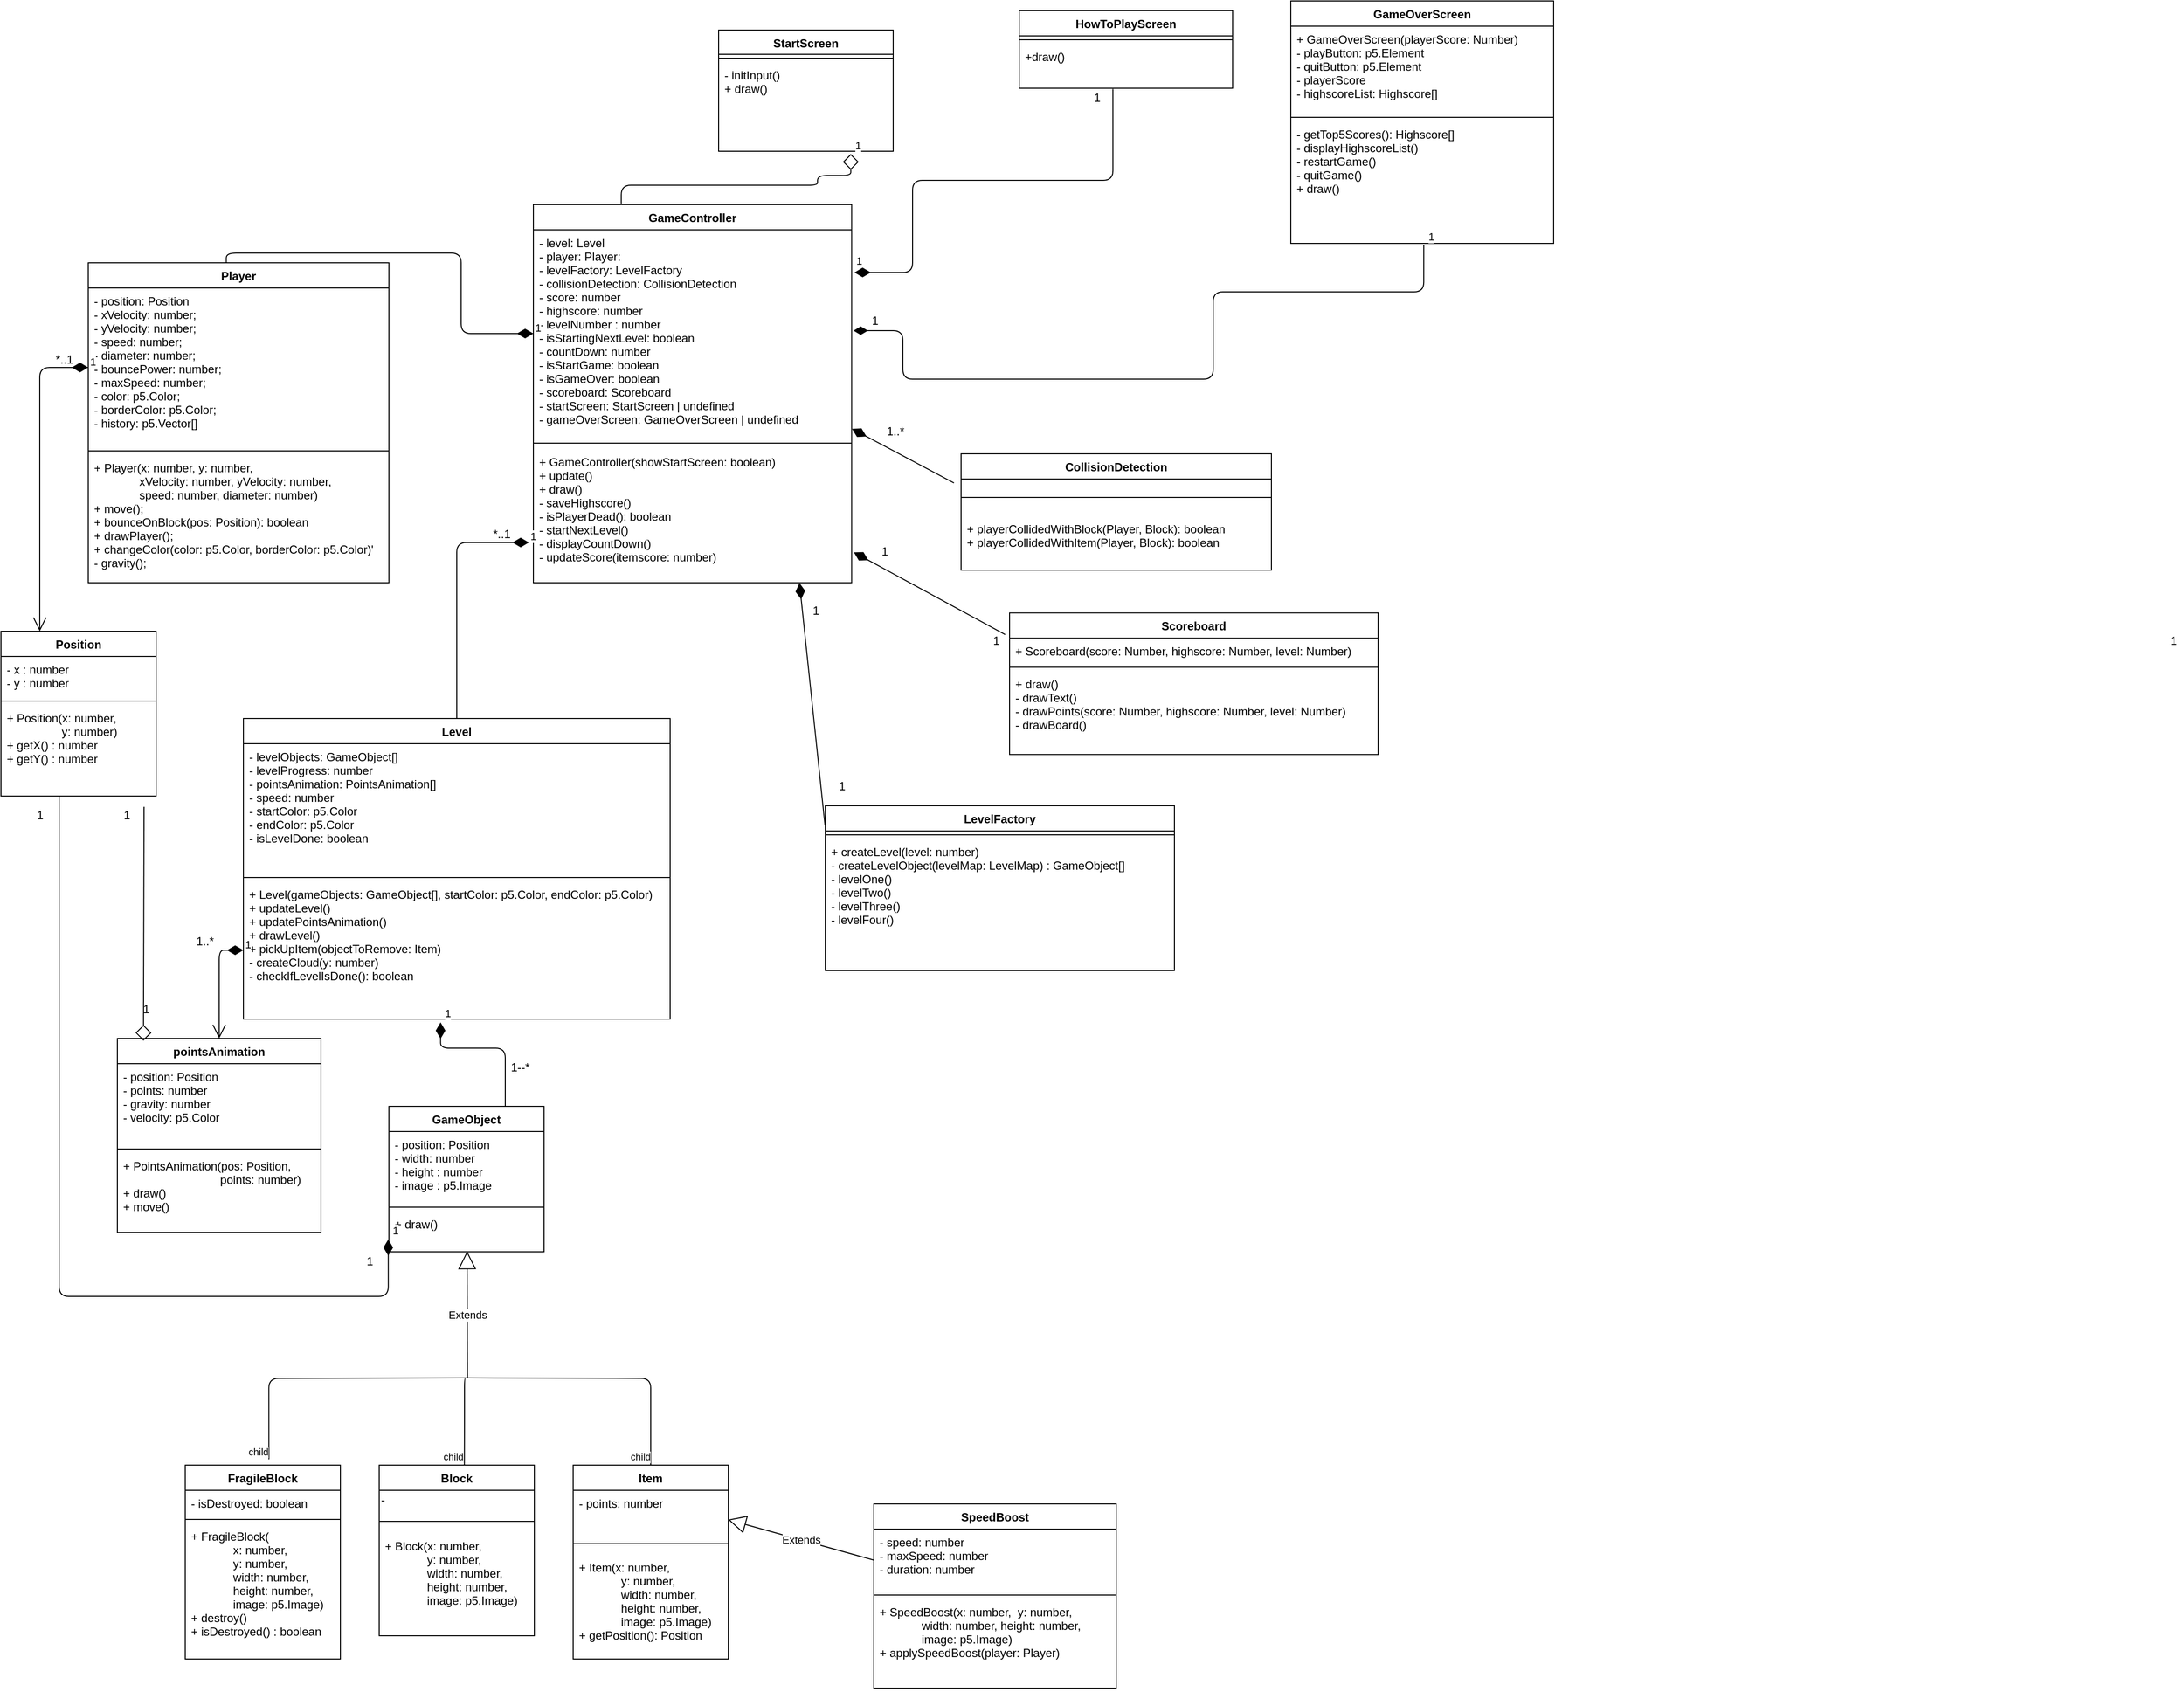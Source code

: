<mxfile version="12.4.9" type="device"><diagram name="Page-1" id="929967ad-93f9-6ef4-fab6-5d389245f69c"><mxGraphModel dx="5828.5" dy="2275" grid="1" gridSize="10" guides="1" tooltips="1" connect="1" arrows="1" fold="1" page="1" pageScale="1.5" pageWidth="1169" pageHeight="826" background="none" math="0" shadow="0"><root><mxCell id="0" style=";html=1;"/><mxCell id="1" style=";html=1;" parent="0"/><mxCell id="pmQ6bmZYW0ro_CiNzXsb-2" value="Player" style="swimlane;fontStyle=1;align=center;verticalAlign=top;childLayout=stackLayout;horizontal=1;startSize=26;horizontalStack=0;resizeParent=1;resizeParentMax=0;resizeLast=0;collapsible=1;marginBottom=0;fillColor=#FFFFFF;" parent="1" vertex="1"><mxGeometry x="-1240" y="310" width="310" height="330" as="geometry"/></mxCell><mxCell id="pmQ6bmZYW0ro_CiNzXsb-3" value="- position: Position&#10;- xVelocity: number;&#10;- yVelocity: number;&#10;- speed: number;&#10;- diameter: number;&#10;- bouncePower: number;&#10;- maxSpeed: number;&#10;- color: p5.Color;&#10;- borderColor: p5.Color;&#10;- history: p5.Vector[]" style="text;strokeColor=none;fillColor=none;align=left;verticalAlign=top;spacingLeft=4;spacingRight=4;overflow=hidden;rotatable=0;points=[[0,0.5],[1,0.5]];portConstraint=eastwest;" parent="pmQ6bmZYW0ro_CiNzXsb-2" vertex="1"><mxGeometry y="26" width="310" height="164" as="geometry"/></mxCell><mxCell id="pmQ6bmZYW0ro_CiNzXsb-4" value="" style="line;strokeWidth=1;fillColor=none;align=left;verticalAlign=middle;spacingTop=-1;spacingLeft=3;spacingRight=3;rotatable=0;labelPosition=right;points=[];portConstraint=eastwest;" parent="pmQ6bmZYW0ro_CiNzXsb-2" vertex="1"><mxGeometry y="190" width="310" height="8" as="geometry"/></mxCell><mxCell id="pmQ6bmZYW0ro_CiNzXsb-5" value="+ Player(x: number, y: number,&#10;              xVelocity: number, yVelocity: number,&#10;              speed: number, diameter: number)&#10;+ move();&#10;+ bounceOnBlock(pos: Position): boolean&#10;+ drawPlayer();&#10;+ changeColor(color: p5.Color, borderColor: p5.Color)'&#10;- gravity();" style="text;strokeColor=none;fillColor=none;align=left;verticalAlign=top;spacingLeft=4;spacingRight=4;overflow=hidden;rotatable=0;points=[[0,0.5],[1,0.5]];portConstraint=eastwest;" parent="pmQ6bmZYW0ro_CiNzXsb-2" vertex="1"><mxGeometry y="198" width="310" height="132" as="geometry"/></mxCell><mxCell id="pmQ6bmZYW0ro_CiNzXsb-6" value="Level&#10;" style="swimlane;fontStyle=1;align=center;verticalAlign=top;childLayout=stackLayout;horizontal=1;startSize=26;horizontalStack=0;resizeParent=1;resizeParentMax=0;resizeLast=0;collapsible=1;marginBottom=0;fillColor=#FFFFFF;" parent="1" vertex="1"><mxGeometry x="-1080" y="780" width="440" height="310" as="geometry"/></mxCell><mxCell id="pmQ6bmZYW0ro_CiNzXsb-7" value="- levelObjects: GameObject[]&#10;- levelProgress: number&#10;- pointsAnimation: PointsAnimation[]&#10;- speed: number&#10;- startColor: p5.Color&#10;- endColor: p5.Color&#10;- isLevelDone: boolean" style="text;strokeColor=none;fillColor=none;align=left;verticalAlign=top;spacingLeft=4;spacingRight=4;overflow=hidden;rotatable=0;points=[[0,0.5],[1,0.5]];portConstraint=eastwest;" parent="pmQ6bmZYW0ro_CiNzXsb-6" vertex="1"><mxGeometry y="26" width="440" height="134" as="geometry"/></mxCell><mxCell id="pmQ6bmZYW0ro_CiNzXsb-8" value="" style="line;strokeWidth=1;fillColor=none;align=left;verticalAlign=middle;spacingTop=-1;spacingLeft=3;spacingRight=3;rotatable=0;labelPosition=right;points=[];portConstraint=eastwest;" parent="pmQ6bmZYW0ro_CiNzXsb-6" vertex="1"><mxGeometry y="160" width="440" height="8" as="geometry"/></mxCell><mxCell id="pmQ6bmZYW0ro_CiNzXsb-9" value="+ Level(gameObjects: GameObject[], startColor: p5.Color, endColor: p5.Color)&#10;+ updateLevel()&#10;+ updatePointsAnimation()&#10;+ drawLevel()&#10;+ pickUpItem(objectToRemove: Item)&#10;- createCloud(y: number)&#10;- checkIfLevelIsDone(): boolean" style="text;strokeColor=none;fillColor=none;align=left;verticalAlign=top;spacingLeft=4;spacingRight=4;overflow=hidden;rotatable=0;points=[[0,0.5],[1,0.5]];portConstraint=eastwest;" parent="pmQ6bmZYW0ro_CiNzXsb-6" vertex="1"><mxGeometry y="168" width="440" height="142" as="geometry"/></mxCell><mxCell id="pmQ6bmZYW0ro_CiNzXsb-14" value="GameController&#10;" style="swimlane;fontStyle=1;align=center;verticalAlign=top;childLayout=stackLayout;horizontal=1;startSize=26;horizontalStack=0;resizeParent=1;resizeParentMax=0;resizeLast=0;collapsible=1;marginBottom=0;fillColor=#FFFFFF;" parent="1" vertex="1"><mxGeometry x="-781" y="250" width="328.2" height="390" as="geometry"/></mxCell><mxCell id="pmQ6bmZYW0ro_CiNzXsb-15" value="- level: Level&#10;- player: Player:&#10;- levelFactory: LevelFactory&#10;- collisionDetection: CollisionDetection&#10;- score: number&#10;- highscore: number&#10;- levelNumber : number&#10;- isStartingNextLevel: boolean&#10;- countDown: number&#10;- isStartGame: boolean&#10;- isGameOver: boolean&#10;- scoreboard: Scoreboard&#10;- startScreen: StartScreen | undefined&#10;- gameOverScreen: GameOverScreen | undefined" style="text;strokeColor=none;fillColor=none;align=left;verticalAlign=top;spacingLeft=4;spacingRight=4;overflow=hidden;rotatable=0;points=[[0,0.5],[1,0.5]];portConstraint=eastwest;" parent="pmQ6bmZYW0ro_CiNzXsb-14" vertex="1"><mxGeometry y="26" width="328.2" height="214" as="geometry"/></mxCell><mxCell id="pmQ6bmZYW0ro_CiNzXsb-16" value="" style="line;strokeWidth=1;fillColor=none;align=left;verticalAlign=middle;spacingTop=-1;spacingLeft=3;spacingRight=3;rotatable=0;labelPosition=right;points=[];portConstraint=eastwest;" parent="pmQ6bmZYW0ro_CiNzXsb-14" vertex="1"><mxGeometry y="240" width="328.2" height="12" as="geometry"/></mxCell><mxCell id="pmQ6bmZYW0ro_CiNzXsb-17" value="+ GameController(showStartScreen: boolean)&#10;+ update()&#10;+ draw()&#10;- saveHighscore()&#10;- isPlayerDead(): boolean&#10;- startNextLevel()&#10;- displayCountDown()&#10;- updateScore(itemscore: number)" style="text;strokeColor=none;fillColor=none;align=left;verticalAlign=top;spacingLeft=4;spacingRight=4;overflow=hidden;rotatable=0;points=[[0,0.5],[1,0.5]];portConstraint=eastwest;" parent="pmQ6bmZYW0ro_CiNzXsb-14" vertex="1"><mxGeometry y="252" width="328.2" height="138" as="geometry"/></mxCell><mxCell id="pmQ6bmZYW0ro_CiNzXsb-18" value="Block&#10;" style="swimlane;fontStyle=1;align=center;verticalAlign=top;childLayout=stackLayout;horizontal=1;startSize=26;horizontalStack=0;resizeParent=1;resizeParentMax=0;resizeLast=0;collapsible=1;marginBottom=0;" parent="1" vertex="1"><mxGeometry x="-940" y="1550" width="160" height="176" as="geometry"/></mxCell><mxCell id="nMfLQ5qxxoablhkd6bca-14" value="-&amp;nbsp;" style="text;html=1;align=left;verticalAlign=middle;resizable=0;points=[];;autosize=1;" parent="pmQ6bmZYW0ro_CiNzXsb-18" vertex="1"><mxGeometry y="26" width="160" height="20" as="geometry"/></mxCell><mxCell id="pmQ6bmZYW0ro_CiNzXsb-20" value="" style="line;strokeWidth=1;fillColor=none;align=left;verticalAlign=middle;spacingTop=-1;spacingLeft=3;spacingRight=3;rotatable=0;labelPosition=right;points=[];portConstraint=eastwest;" parent="pmQ6bmZYW0ro_CiNzXsb-18" vertex="1"><mxGeometry y="46" width="160" height="24" as="geometry"/></mxCell><mxCell id="pmQ6bmZYW0ro_CiNzXsb-21" value="+ Block(x: number, &#10;             y: number,&#10;             width: number,&#10;             height: number,&#10;             image: p5.Image)" style="text;strokeColor=none;fillColor=none;align=left;verticalAlign=top;spacingLeft=4;spacingRight=4;overflow=hidden;rotatable=0;points=[[0,0.5],[1,0.5]];portConstraint=eastwest;" parent="pmQ6bmZYW0ro_CiNzXsb-18" vertex="1"><mxGeometry y="70" width="160" height="106" as="geometry"/></mxCell><object label="StartScreen&#10;" hej="då" id="pmQ6bmZYW0ro_CiNzXsb-22"><mxCell style="swimlane;fontStyle=1;align=center;verticalAlign=top;childLayout=stackLayout;horizontal=1;startSize=25;horizontalStack=0;resizeParent=1;resizeParentMax=0;resizeLast=0;collapsible=1;marginBottom=0;fillColor=#FFFFFF;" parent="1" vertex="1"><mxGeometry x="-590" y="70" width="180" height="125" as="geometry"/></mxCell></object><mxCell id="pmQ6bmZYW0ro_CiNzXsb-24" value="" style="line;strokeWidth=1;fillColor=none;align=left;verticalAlign=middle;spacingTop=-1;spacingLeft=3;spacingRight=3;rotatable=0;labelPosition=right;points=[];portConstraint=eastwest;" parent="pmQ6bmZYW0ro_CiNzXsb-22" vertex="1"><mxGeometry y="25" width="180" height="8" as="geometry"/></mxCell><mxCell id="pmQ6bmZYW0ro_CiNzXsb-25" value="- initInput()&#10;+ draw()" style="text;strokeColor=none;fillColor=none;align=left;verticalAlign=top;spacingLeft=4;spacingRight=4;overflow=hidden;rotatable=0;points=[[0,0.5],[1,0.5]];portConstraint=eastwest;" parent="pmQ6bmZYW0ro_CiNzXsb-22" vertex="1"><mxGeometry y="33" width="180" height="92" as="geometry"/></mxCell><mxCell id="pmQ6bmZYW0ro_CiNzXsb-26" value="Item" style="swimlane;fontStyle=1;align=center;verticalAlign=top;childLayout=stackLayout;horizontal=1;startSize=26;horizontalStack=0;resizeParent=1;resizeParentMax=0;resizeLast=0;collapsible=1;marginBottom=0;" parent="1" vertex="1"><mxGeometry x="-740" y="1550" width="160" height="200" as="geometry"/></mxCell><mxCell id="pmQ6bmZYW0ro_CiNzXsb-27" value="- points: number" style="text;strokeColor=none;fillColor=none;align=left;verticalAlign=top;spacingLeft=4;spacingRight=4;overflow=hidden;rotatable=0;points=[[0,0.5],[1,0.5]];portConstraint=eastwest;" parent="pmQ6bmZYW0ro_CiNzXsb-26" vertex="1"><mxGeometry y="26" width="160" height="44" as="geometry"/></mxCell><mxCell id="pmQ6bmZYW0ro_CiNzXsb-28" value="" style="line;strokeWidth=1;fillColor=none;align=left;verticalAlign=middle;spacingTop=-1;spacingLeft=3;spacingRight=3;rotatable=0;labelPosition=right;points=[];portConstraint=eastwest;" parent="pmQ6bmZYW0ro_CiNzXsb-26" vertex="1"><mxGeometry y="70" width="160" height="22" as="geometry"/></mxCell><mxCell id="pmQ6bmZYW0ro_CiNzXsb-29" value="+ Item(x: number, &#10;             y: number,&#10;             width: number,&#10;             height: number,&#10;             image: p5.Image)&#10;+ getPosition(): Position&#10;" style="text;strokeColor=none;fillColor=none;align=left;verticalAlign=top;spacingLeft=4;spacingRight=4;overflow=hidden;rotatable=0;points=[[0,0.5],[1,0.5]];portConstraint=eastwest;" parent="pmQ6bmZYW0ro_CiNzXsb-26" vertex="1"><mxGeometry y="92" width="160" height="108" as="geometry"/></mxCell><mxCell id="pmQ6bmZYW0ro_CiNzXsb-30" value="GameOverScreen" style="swimlane;fontStyle=1;align=center;verticalAlign=top;childLayout=stackLayout;horizontal=1;startSize=26;horizontalStack=0;resizeParent=1;resizeParentMax=0;resizeLast=0;collapsible=1;marginBottom=0;fillColor=#FFFFFF;" parent="1" vertex="1"><mxGeometry y="40" width="271" height="250" as="geometry"/></mxCell><mxCell id="pmQ6bmZYW0ro_CiNzXsb-31" value="+ GameOverScreen(playerScore: Number)&#10;- playButton: p5.Element&#10;- quitButton: p5.Element&#10;- playerScore&#10;- highscoreList: Highscore[]" style="text;strokeColor=none;fillColor=none;align=left;verticalAlign=top;spacingLeft=4;spacingRight=4;overflow=hidden;rotatable=0;points=[[0,0.5],[1,0.5]];portConstraint=eastwest;" parent="pmQ6bmZYW0ro_CiNzXsb-30" vertex="1"><mxGeometry y="26" width="271" height="90" as="geometry"/></mxCell><mxCell id="pmQ6bmZYW0ro_CiNzXsb-32" value="" style="line;strokeWidth=1;fillColor=none;align=left;verticalAlign=middle;spacingTop=-1;spacingLeft=3;spacingRight=3;rotatable=0;labelPosition=right;points=[];portConstraint=eastwest;" parent="pmQ6bmZYW0ro_CiNzXsb-30" vertex="1"><mxGeometry y="116" width="271" height="8" as="geometry"/></mxCell><mxCell id="pmQ6bmZYW0ro_CiNzXsb-33" value="- getTop5Scores(): Highscore[]&#10;- displayHighscoreList()&#10;- restartGame()&#10;- quitGame()&#10;+ draw()" style="text;strokeColor=none;fillColor=none;align=left;verticalAlign=top;spacingLeft=4;spacingRight=4;overflow=hidden;rotatable=0;points=[[0,0.5],[1,0.5]];portConstraint=eastwest;" parent="pmQ6bmZYW0ro_CiNzXsb-30" vertex="1"><mxGeometry y="124" width="271" height="126" as="geometry"/></mxCell><mxCell id="pmQ6bmZYW0ro_CiNzXsb-34" value="HowToPlayScreen" style="swimlane;fontStyle=1;align=center;verticalAlign=top;childLayout=stackLayout;horizontal=1;startSize=26;horizontalStack=0;resizeParent=1;resizeParentMax=0;resizeLast=0;collapsible=1;marginBottom=0;fillColor=#FFFFFF;" parent="1" vertex="1"><mxGeometry x="-280" y="50" width="220" height="80" as="geometry"/></mxCell><mxCell id="pmQ6bmZYW0ro_CiNzXsb-36" value="" style="line;strokeWidth=1;fillColor=none;align=left;verticalAlign=middle;spacingTop=-1;spacingLeft=3;spacingRight=3;rotatable=0;labelPosition=right;points=[];portConstraint=eastwest;" parent="pmQ6bmZYW0ro_CiNzXsb-34" vertex="1"><mxGeometry y="26" width="220" height="8" as="geometry"/></mxCell><mxCell id="pmQ6bmZYW0ro_CiNzXsb-37" value="+draw()" style="text;strokeColor=none;fillColor=none;align=left;verticalAlign=top;spacingLeft=4;spacingRight=4;overflow=hidden;rotatable=0;points=[[0,0.5],[1,0.5]];portConstraint=eastwest;" parent="pmQ6bmZYW0ro_CiNzXsb-34" vertex="1"><mxGeometry y="34" width="220" height="46" as="geometry"/></mxCell><mxCell id="pmQ6bmZYW0ro_CiNzXsb-52" value="1" style="endArrow=none;html=1;endSize=12;startArrow=diamond;startSize=14;startFill=0;edgeStyle=orthogonalEdgeStyle;align=left;verticalAlign=bottom;exitX=0.757;exitY=1.03;exitDx=0;exitDy=0;exitPerimeter=0;endFill=0;entryX=0.276;entryY=0.001;entryDx=0;entryDy=0;entryPerimeter=0;" parent="1" source="pmQ6bmZYW0ro_CiNzXsb-25" target="pmQ6bmZYW0ro_CiNzXsb-14" edge="1"><mxGeometry x="-1" y="3" relative="1" as="geometry"><mxPoint x="490" y="430" as="sourcePoint"/><mxPoint x="-666" y="482" as="targetPoint"/><Array as="points"><mxPoint x="-454" y="220"/><mxPoint x="-488" y="220"/><mxPoint x="-488" y="230"/><mxPoint x="-690" y="230"/></Array></mxGeometry></mxCell><mxCell id="pmQ6bmZYW0ro_CiNzXsb-51" value="1" style="endArrow=none;html=1;endSize=12;startArrow=diamondThin;startSize=14;startFill=1;edgeStyle=orthogonalEdgeStyle;align=left;verticalAlign=bottom;endFill=0;entryX=0.439;entryY=1.015;entryDx=0;entryDy=0;entryPerimeter=0;" parent="1" target="pmQ6bmZYW0ro_CiNzXsb-37" edge="1"><mxGeometry x="-1" y="3" relative="1" as="geometry"><mxPoint x="-450" y="320" as="sourcePoint"/><mxPoint x="-70" y="220" as="targetPoint"/><Array as="points"><mxPoint x="-390" y="320"/><mxPoint x="-390" y="225"/><mxPoint x="-183" y="225"/></Array></mxGeometry></mxCell><mxCell id="pmQ6bmZYW0ro_CiNzXsb-53" value="1" style="endArrow=none;html=1;endSize=12;startArrow=diamondThin;startSize=14;startFill=1;edgeStyle=orthogonalEdgeStyle;align=left;verticalAlign=bottom;exitX=0.462;exitY=1.024;exitDx=0;exitDy=0;exitPerimeter=0;entryX=0.75;entryY=0;entryDx=0;entryDy=0;endFill=0;" parent="1" source="pmQ6bmZYW0ro_CiNzXsb-9" target="nMfLQ5qxxoablhkd6bca-4" edge="1"><mxGeometry x="-1" y="3" relative="1" as="geometry"><mxPoint x="490" y="740" as="sourcePoint"/><mxPoint x="370" y="900" as="targetPoint"/><Array as="points"><mxPoint x="-877" y="1120"/><mxPoint x="-810" y="1120"/></Array></mxGeometry></mxCell><mxCell id="pmQ6bmZYW0ro_CiNzXsb-55" value="1" style="endArrow=none;html=1;endSize=12;startArrow=diamondThin;startSize=14;startFill=1;edgeStyle=orthogonalEdgeStyle;align=left;verticalAlign=bottom;exitX=-0.014;exitY=0.699;exitDx=0;exitDy=0;entryX=0.5;entryY=0;entryDx=0;entryDy=0;endFill=0;exitPerimeter=0;" parent="1" source="pmQ6bmZYW0ro_CiNzXsb-17" target="pmQ6bmZYW0ro_CiNzXsb-6" edge="1"><mxGeometry x="-1" y="3" relative="1" as="geometry"><mxPoint x="788.667" y="558.833" as="sourcePoint"/><mxPoint x="920" y="610" as="targetPoint"/></mxGeometry></mxCell><mxCell id="pmQ6bmZYW0ro_CiNzXsb-61" value="Position" style="swimlane;fontStyle=1;align=center;verticalAlign=top;childLayout=stackLayout;horizontal=1;startSize=26;horizontalStack=0;resizeParent=1;resizeParentMax=0;resizeLast=0;collapsible=1;marginBottom=0;fillColor=#FFFFFF;" parent="1" vertex="1"><mxGeometry x="-1330" y="690" width="160" height="170" as="geometry"/></mxCell><mxCell id="pmQ6bmZYW0ro_CiNzXsb-62" value="- x : number&#10;- y : number " style="text;strokeColor=none;fillColor=none;align=left;verticalAlign=top;spacingLeft=4;spacingRight=4;overflow=hidden;rotatable=0;points=[[0,0.5],[1,0.5]];portConstraint=eastwest;" parent="pmQ6bmZYW0ro_CiNzXsb-61" vertex="1"><mxGeometry y="26" width="160" height="42" as="geometry"/></mxCell><mxCell id="pmQ6bmZYW0ro_CiNzXsb-63" value="" style="line;strokeWidth=1;fillColor=none;align=left;verticalAlign=middle;spacingTop=-1;spacingLeft=3;spacingRight=3;rotatable=0;labelPosition=right;points=[];portConstraint=eastwest;" parent="pmQ6bmZYW0ro_CiNzXsb-61" vertex="1"><mxGeometry y="68" width="160" height="8" as="geometry"/></mxCell><mxCell id="pmQ6bmZYW0ro_CiNzXsb-64" value="+ Position(x: number,&#10;                 y: number)&#10;+ getX() : number&#10;+ getY() : number" style="text;strokeColor=none;fillColor=none;align=left;verticalAlign=top;spacingLeft=4;spacingRight=4;overflow=hidden;rotatable=0;points=[[0,0.5],[1,0.5]];portConstraint=eastwest;" parent="pmQ6bmZYW0ro_CiNzXsb-61" vertex="1"><mxGeometry y="76" width="160" height="94" as="geometry"/></mxCell><mxCell id="pmQ6bmZYW0ro_CiNzXsb-72" value="FragileBlock" style="swimlane;fontStyle=1;align=center;verticalAlign=top;childLayout=stackLayout;horizontal=1;startSize=26;horizontalStack=0;resizeParent=1;resizeParentMax=0;resizeLast=0;collapsible=1;marginBottom=0;" parent="1" vertex="1"><mxGeometry x="-1140" y="1550" width="160" height="200" as="geometry"/></mxCell><mxCell id="pmQ6bmZYW0ro_CiNzXsb-73" value="- isDestroyed: boolean" style="text;strokeColor=none;fillColor=none;align=left;verticalAlign=top;spacingLeft=4;spacingRight=4;overflow=hidden;rotatable=0;points=[[0,0.5],[1,0.5]];portConstraint=eastwest;" parent="pmQ6bmZYW0ro_CiNzXsb-72" vertex="1"><mxGeometry y="26" width="160" height="26" as="geometry"/></mxCell><mxCell id="pmQ6bmZYW0ro_CiNzXsb-74" value="" style="line;strokeWidth=1;fillColor=none;align=left;verticalAlign=middle;spacingTop=-1;spacingLeft=3;spacingRight=3;rotatable=0;labelPosition=right;points=[];portConstraint=eastwest;" parent="pmQ6bmZYW0ro_CiNzXsb-72" vertex="1"><mxGeometry y="52" width="160" height="8" as="geometry"/></mxCell><mxCell id="pmQ6bmZYW0ro_CiNzXsb-75" value="+ FragileBlock(&#10;             x: number, &#10;             y: number,&#10;             width: number,&#10;             height: number,&#10;             image: p5.Image)&#10;+ destroy()&#10;+ isDestroyed() : boolean" style="text;strokeColor=none;fillColor=none;align=left;verticalAlign=top;spacingLeft=4;spacingRight=4;overflow=hidden;rotatable=0;points=[[0,0.5],[1,0.5]];portConstraint=eastwest;" parent="pmQ6bmZYW0ro_CiNzXsb-72" vertex="1"><mxGeometry y="60" width="160" height="140" as="geometry"/></mxCell><mxCell id="pmQ6bmZYW0ro_CiNzXsb-88" value="1" style="endArrow=diamondThin;html=1;endSize=12;startArrow=none;startSize=14;startFill=0;edgeStyle=orthogonalEdgeStyle;align=left;verticalAlign=bottom;exitX=0.506;exitY=1.015;exitDx=0;exitDy=0;exitPerimeter=0;endFill=1;" parent="1" source="pmQ6bmZYW0ro_CiNzXsb-33" edge="1"><mxGeometry x="-1" y="3" relative="1" as="geometry"><mxPoint x="770" y="600" as="sourcePoint"/><mxPoint x="-451" y="380" as="targetPoint"/><Array as="points"><mxPoint x="137" y="340"/><mxPoint x="-80" y="340"/><mxPoint x="-80" y="430"/><mxPoint x="-400" y="430"/><mxPoint x="-400" y="380"/></Array></mxGeometry></mxCell><mxCell id="nMfLQ5qxxoablhkd6bca-4" value="GameObject" style="swimlane;fontStyle=1;align=center;verticalAlign=top;childLayout=stackLayout;horizontal=1;startSize=26;horizontalStack=0;resizeParent=1;resizeParentMax=0;resizeLast=0;collapsible=1;marginBottom=0;" parent="1" vertex="1"><mxGeometry x="-930" y="1180" width="160" height="150" as="geometry"/></mxCell><mxCell id="nMfLQ5qxxoablhkd6bca-5" value="- position: Position&#10;- width: number&#10;- height : number&#10;- image : p5.Image" style="text;strokeColor=none;fillColor=none;align=left;verticalAlign=top;spacingLeft=4;spacingRight=4;overflow=hidden;rotatable=0;points=[[0,0.5],[1,0.5]];portConstraint=eastwest;" parent="nMfLQ5qxxoablhkd6bca-4" vertex="1"><mxGeometry y="26" width="160" height="74" as="geometry"/></mxCell><mxCell id="nMfLQ5qxxoablhkd6bca-6" value="" style="line;strokeWidth=1;fillColor=none;align=left;verticalAlign=middle;spacingTop=-1;spacingLeft=3;spacingRight=3;rotatable=0;labelPosition=right;points=[];portConstraint=eastwest;" parent="nMfLQ5qxxoablhkd6bca-4" vertex="1"><mxGeometry y="100" width="160" height="8" as="geometry"/></mxCell><mxCell id="nMfLQ5qxxoablhkd6bca-7" value="+ draw()" style="text;strokeColor=none;fillColor=none;align=left;verticalAlign=top;spacingLeft=4;spacingRight=4;overflow=hidden;rotatable=0;points=[[0,0.5],[1,0.5]];portConstraint=eastwest;" parent="nMfLQ5qxxoablhkd6bca-4" vertex="1"><mxGeometry y="108" width="160" height="42" as="geometry"/></mxCell><mxCell id="nMfLQ5qxxoablhkd6bca-10" value="Extends" style="endArrow=block;endSize=16;endFill=0;html=1;entryX=0.504;entryY=0.987;entryDx=0;entryDy=0;entryPerimeter=0;" parent="1" target="nMfLQ5qxxoablhkd6bca-7" edge="1"><mxGeometry width="160" relative="1" as="geometry"><mxPoint x="-849" y="1460" as="sourcePoint"/><mxPoint x="-840" y="1450" as="targetPoint"/></mxGeometry></mxCell><mxCell id="nMfLQ5qxxoablhkd6bca-15" value="1" style="endArrow=none;html=1;endSize=12;startArrow=diamondThin;startSize=14;startFill=1;edgeStyle=orthogonalEdgeStyle;align=left;verticalAlign=bottom;exitX=-0.004;exitY=0.695;exitDx=0;exitDy=0;exitPerimeter=0;endFill=0;" parent="1" source="nMfLQ5qxxoablhkd6bca-7" target="pmQ6bmZYW0ro_CiNzXsb-64" edge="1"><mxGeometry x="-1" y="3" relative="1" as="geometry"><mxPoint x="80" y="870" as="sourcePoint"/><mxPoint x="240" y="870" as="targetPoint"/><Array as="points"><mxPoint x="-1270" y="1376"/></Array></mxGeometry></mxCell><mxCell id="nMfLQ5qxxoablhkd6bca-33" value="1" style="text;html=1;align=center;verticalAlign=middle;resizable=0;points=[];;autosize=1;" parent="1" vertex="1"><mxGeometry x="900" y="690" width="20" height="20" as="geometry"/></mxCell><mxCell id="nMfLQ5qxxoablhkd6bca-44" value="1" style="endArrow=none;html=1;endSize=12;startArrow=diamondThin;startSize=14;startFill=1;edgeStyle=orthogonalEdgeStyle;align=left;verticalAlign=bottom;entryX=0.459;entryY=0;entryDx=0;entryDy=0;entryPerimeter=0;endFill=0;" parent="1" source="pmQ6bmZYW0ro_CiNzXsb-15" target="pmQ6bmZYW0ro_CiNzXsb-2" edge="1"><mxGeometry x="-1" y="3" relative="1" as="geometry"><mxPoint x="50" y="818.5" as="sourcePoint"/><mxPoint x="210" y="818.5" as="targetPoint"/></mxGeometry></mxCell><mxCell id="nMfLQ5qxxoablhkd6bca-45" value="1" style="text;html=1;align=center;verticalAlign=middle;resizable=0;points=[];;autosize=1;" parent="1" vertex="1"><mxGeometry x="-65.5" y="507" width="20" height="20" as="geometry"/></mxCell><mxCell id="F0gxFmPB-WyNNrzmOMLI-3" value="CollisionDetection" style="swimlane;fontStyle=1;align=center;verticalAlign=top;childLayout=stackLayout;horizontal=1;startSize=26;horizontalStack=0;resizeParent=1;resizeParentMax=0;resizeLast=0;collapsible=1;marginBottom=0;fillColor=#FFFFFF;" parent="1" vertex="1"><mxGeometry x="-340" y="507" width="320" height="120" as="geometry"/></mxCell><mxCell id="F0gxFmPB-WyNNrzmOMLI-5" value="" style="line;strokeWidth=1;fillColor=none;align=left;verticalAlign=middle;spacingTop=-1;spacingLeft=3;spacingRight=3;rotatable=0;labelPosition=right;points=[];portConstraint=eastwest;" parent="F0gxFmPB-WyNNrzmOMLI-3" vertex="1"><mxGeometry y="26" width="320" height="38" as="geometry"/></mxCell><mxCell id="F0gxFmPB-WyNNrzmOMLI-6" value="+ playerCollidedWithBlock(Player, Block): boolean&#10;+ playerCollidedWithItem(Player, Block): boolean" style="text;strokeColor=none;fillColor=none;align=left;verticalAlign=top;spacingLeft=4;spacingRight=4;overflow=hidden;rotatable=0;points=[[0,0.5],[1,0.5]];portConstraint=eastwest;" parent="F0gxFmPB-WyNNrzmOMLI-3" vertex="1"><mxGeometry y="64" width="320" height="56" as="geometry"/></mxCell><mxCell id="F0gxFmPB-WyNNrzmOMLI-10" value="1" style="endArrow=open;html=1;endSize=12;startArrow=diamondThin;startSize=14;startFill=1;edgeStyle=orthogonalEdgeStyle;align=left;verticalAlign=bottom;exitX=0;exitY=0.5;exitDx=0;exitDy=0;entryX=0.25;entryY=0;entryDx=0;entryDy=0;" parent="1" source="pmQ6bmZYW0ro_CiNzXsb-3" target="pmQ6bmZYW0ro_CiNzXsb-61" edge="1"><mxGeometry x="-1" y="3" relative="1" as="geometry"><mxPoint x="-1550" y="550" as="sourcePoint"/><mxPoint x="-1390" y="550" as="targetPoint"/></mxGeometry></mxCell><mxCell id="F0gxFmPB-WyNNrzmOMLI-13" value="Scoreboard" style="swimlane;fontStyle=1;align=center;verticalAlign=top;childLayout=stackLayout;horizontal=1;startSize=26;horizontalStack=0;resizeParent=1;resizeParentMax=0;resizeLast=0;collapsible=1;marginBottom=0;fillColor=#FFFFFF;" parent="1" vertex="1"><mxGeometry x="-290" y="671.18" width="380" height="146" as="geometry"/></mxCell><mxCell id="F0gxFmPB-WyNNrzmOMLI-14" value="+ Scoreboard(score: Number, highscore: Number, level: Number)" style="text;strokeColor=none;fillColor=none;align=left;verticalAlign=top;spacingLeft=4;spacingRight=4;overflow=hidden;rotatable=0;points=[[0,0.5],[1,0.5]];portConstraint=eastwest;" parent="F0gxFmPB-WyNNrzmOMLI-13" vertex="1"><mxGeometry y="26" width="380" height="26" as="geometry"/></mxCell><mxCell id="F0gxFmPB-WyNNrzmOMLI-15" value="" style="line;strokeWidth=1;fillColor=none;align=left;verticalAlign=middle;spacingTop=-1;spacingLeft=3;spacingRight=3;rotatable=0;labelPosition=right;points=[];portConstraint=eastwest;" parent="F0gxFmPB-WyNNrzmOMLI-13" vertex="1"><mxGeometry y="52" width="380" height="8" as="geometry"/></mxCell><mxCell id="F0gxFmPB-WyNNrzmOMLI-16" value="+ draw()&#10;- drawText()&#10;- drawPoints(score: Number, highscore: Number, level: Number)&#10;- drawBoard()" style="text;strokeColor=none;fillColor=none;align=left;verticalAlign=top;spacingLeft=4;spacingRight=4;overflow=hidden;rotatable=0;points=[[0,0.5],[1,0.5]];portConstraint=eastwest;" parent="F0gxFmPB-WyNNrzmOMLI-13" vertex="1"><mxGeometry y="60" width="380" height="86" as="geometry"/></mxCell><mxCell id="F0gxFmPB-WyNNrzmOMLI-17" value="LevelFactory" style="swimlane;fontStyle=1;align=center;verticalAlign=top;childLayout=stackLayout;horizontal=1;startSize=26;horizontalStack=0;resizeParent=1;resizeParentMax=0;resizeLast=0;collapsible=1;marginBottom=0;fillColor=#FFFFFF;" parent="1" vertex="1"><mxGeometry x="-480" y="870" width="360" height="170" as="geometry"/></mxCell><mxCell id="F0gxFmPB-WyNNrzmOMLI-19" value="" style="line;strokeWidth=1;fillColor=none;align=left;verticalAlign=middle;spacingTop=-1;spacingLeft=3;spacingRight=3;rotatable=0;labelPosition=right;points=[];portConstraint=eastwest;" parent="F0gxFmPB-WyNNrzmOMLI-17" vertex="1"><mxGeometry y="26" width="360" height="8" as="geometry"/></mxCell><mxCell id="F0gxFmPB-WyNNrzmOMLI-20" value="+ createLevel(level: number)&#10;- createLevelObject(levelMap: LevelMap) : GameObject[]&#10;- levelOne()&#10;- levelTwo()&#10;- levelThree()&#10;- levelFour()" style="text;strokeColor=none;fillColor=none;align=left;verticalAlign=top;spacingLeft=4;spacingRight=4;overflow=hidden;rotatable=0;points=[[0,0.5],[1,0.5]];portConstraint=eastwest;" parent="F0gxFmPB-WyNNrzmOMLI-17" vertex="1"><mxGeometry y="34" width="360" height="136" as="geometry"/></mxCell><mxCell id="F0gxFmPB-WyNNrzmOMLI-21" value="SpeedBoost" style="swimlane;fontStyle=1;align=center;verticalAlign=top;childLayout=stackLayout;horizontal=1;startSize=26;horizontalStack=0;resizeParent=1;resizeParentMax=0;resizeLast=0;collapsible=1;marginBottom=0;fillColor=#FFFFFF;" parent="1" vertex="1"><mxGeometry x="-430" y="1590" width="250" height="190" as="geometry"/></mxCell><mxCell id="F0gxFmPB-WyNNrzmOMLI-22" value="- speed: number&#10;- maxSpeed: number&#10;- duration: number" style="text;strokeColor=none;fillColor=none;align=left;verticalAlign=top;spacingLeft=4;spacingRight=4;overflow=hidden;rotatable=0;points=[[0,0.5],[1,0.5]];portConstraint=eastwest;" parent="F0gxFmPB-WyNNrzmOMLI-21" vertex="1"><mxGeometry y="26" width="250" height="64" as="geometry"/></mxCell><mxCell id="F0gxFmPB-WyNNrzmOMLI-23" value="" style="line;strokeWidth=1;fillColor=none;align=left;verticalAlign=middle;spacingTop=-1;spacingLeft=3;spacingRight=3;rotatable=0;labelPosition=right;points=[];portConstraint=eastwest;" parent="F0gxFmPB-WyNNrzmOMLI-21" vertex="1"><mxGeometry y="90" width="250" height="8" as="geometry"/></mxCell><mxCell id="F0gxFmPB-WyNNrzmOMLI-24" value="+ SpeedBoost(x: number,  y: number,&#10;             width: number, height: number,&#10;             image: p5.Image)&#10;+ applySpeedBoost(player: Player)&#10;" style="text;strokeColor=none;fillColor=none;align=left;verticalAlign=top;spacingLeft=4;spacingRight=4;overflow=hidden;rotatable=0;points=[[0,0.5],[1,0.5]];portConstraint=eastwest;" parent="F0gxFmPB-WyNNrzmOMLI-21" vertex="1"><mxGeometry y="98" width="250" height="92" as="geometry"/></mxCell><mxCell id="F0gxFmPB-WyNNrzmOMLI-25" value="pointsAnimation" style="swimlane;fontStyle=1;align=center;verticalAlign=top;childLayout=stackLayout;horizontal=1;startSize=26;horizontalStack=0;resizeParent=1;resizeParentMax=0;resizeLast=0;collapsible=1;marginBottom=0;fillColor=#FFFFFF;" parent="1" vertex="1"><mxGeometry x="-1210" y="1110" width="210" height="200" as="geometry"/></mxCell><mxCell id="F0gxFmPB-WyNNrzmOMLI-26" value="- position: Position&#10;- points: number&#10;- gravity: number&#10;- velocity: p5.Color" style="text;strokeColor=none;fillColor=none;align=left;verticalAlign=top;spacingLeft=4;spacingRight=4;overflow=hidden;rotatable=0;points=[[0,0.5],[1,0.5]];portConstraint=eastwest;" parent="F0gxFmPB-WyNNrzmOMLI-25" vertex="1"><mxGeometry y="26" width="210" height="84" as="geometry"/></mxCell><mxCell id="F0gxFmPB-WyNNrzmOMLI-27" value="" style="line;strokeWidth=1;fillColor=none;align=left;verticalAlign=middle;spacingTop=-1;spacingLeft=3;spacingRight=3;rotatable=0;labelPosition=right;points=[];portConstraint=eastwest;" parent="F0gxFmPB-WyNNrzmOMLI-25" vertex="1"><mxGeometry y="110" width="210" height="8" as="geometry"/></mxCell><mxCell id="F0gxFmPB-WyNNrzmOMLI-28" value="+ PointsAnimation(pos: Position, &#10;                              points: number)&#10;+ draw()&#10;+ move()&#10;" style="text;strokeColor=none;fillColor=none;align=left;verticalAlign=top;spacingLeft=4;spacingRight=4;overflow=hidden;rotatable=0;points=[[0,0.5],[1,0.5]];portConstraint=eastwest;" parent="F0gxFmPB-WyNNrzmOMLI-25" vertex="1"><mxGeometry y="118" width="210" height="82" as="geometry"/></mxCell><mxCell id="F0gxFmPB-WyNNrzmOMLI-29" value="1" style="endArrow=open;html=1;endSize=12;startArrow=diamondThin;startSize=14;startFill=1;edgeStyle=orthogonalEdgeStyle;align=left;verticalAlign=bottom;exitX=0;exitY=0.5;exitDx=0;exitDy=0;entryX=0.5;entryY=0;entryDx=0;entryDy=0;" parent="1" source="pmQ6bmZYW0ro_CiNzXsb-9" target="F0gxFmPB-WyNNrzmOMLI-25" edge="1"><mxGeometry x="-1" y="3" relative="1" as="geometry"><mxPoint x="-710" y="1040" as="sourcePoint"/><mxPoint x="-550" y="1040" as="targetPoint"/></mxGeometry></mxCell><mxCell id="F0gxFmPB-WyNNrzmOMLI-30" value="Extends" style="endArrow=block;endSize=16;endFill=0;html=1;entryX=0.999;entryY=0.687;entryDx=0;entryDy=0;entryPerimeter=0;exitX=0;exitY=0.5;exitDx=0;exitDy=0;" parent="1" source="F0gxFmPB-WyNNrzmOMLI-22" target="pmQ6bmZYW0ro_CiNzXsb-27" edge="1"><mxGeometry width="160" relative="1" as="geometry"><mxPoint x="-610" y="1440" as="sourcePoint"/><mxPoint x="-490" y="1540" as="targetPoint"/></mxGeometry></mxCell><mxCell id="F0gxFmPB-WyNNrzmOMLI-31" value="" style="endArrow=none;html=1;edgeStyle=orthogonalEdgeStyle;entryX=0.539;entryY=-0.03;entryDx=0;entryDy=0;entryPerimeter=0;" parent="1" target="pmQ6bmZYW0ro_CiNzXsb-72" edge="1"><mxGeometry relative="1" as="geometry"><mxPoint x="-850" y="1460" as="sourcePoint"/><mxPoint x="-910" y="1530" as="targetPoint"/></mxGeometry></mxCell><mxCell id="F0gxFmPB-WyNNrzmOMLI-32" value="" style="resizable=0;html=1;align=left;verticalAlign=bottom;labelBackgroundColor=#ffffff;fontSize=10;" parent="F0gxFmPB-WyNNrzmOMLI-31" connectable="0" vertex="1"><mxGeometry x="-1" relative="1" as="geometry"/></mxCell><mxCell id="F0gxFmPB-WyNNrzmOMLI-33" value="child" style="resizable=0;html=1;align=right;verticalAlign=bottom;labelBackgroundColor=#ffffff;fontSize=10;" parent="F0gxFmPB-WyNNrzmOMLI-31" connectable="0" vertex="1"><mxGeometry x="1" relative="1" as="geometry"/></mxCell><mxCell id="F0gxFmPB-WyNNrzmOMLI-34" value="" style="endArrow=none;html=1;edgeStyle=orthogonalEdgeStyle;entryX=0.549;entryY=-0.001;entryDx=0;entryDy=0;entryPerimeter=0;" parent="1" target="pmQ6bmZYW0ro_CiNzXsb-18" edge="1"><mxGeometry relative="1" as="geometry"><mxPoint x="-850" y="1460" as="sourcePoint"/><mxPoint x="-810" y="1520" as="targetPoint"/><Array as="points"><mxPoint x="-852" y="1460"/><mxPoint x="-852" y="1505"/></Array></mxGeometry></mxCell><mxCell id="F0gxFmPB-WyNNrzmOMLI-35" value="" style="resizable=0;html=1;align=left;verticalAlign=bottom;labelBackgroundColor=#ffffff;fontSize=10;" parent="F0gxFmPB-WyNNrzmOMLI-34" connectable="0" vertex="1"><mxGeometry x="-1" relative="1" as="geometry"/></mxCell><mxCell id="F0gxFmPB-WyNNrzmOMLI-36" value="child" style="resizable=0;html=1;align=right;verticalAlign=bottom;labelBackgroundColor=#ffffff;fontSize=10;" parent="F0gxFmPB-WyNNrzmOMLI-34" connectable="0" vertex="1"><mxGeometry x="1" relative="1" as="geometry"/></mxCell><mxCell id="F0gxFmPB-WyNNrzmOMLI-37" value="" style="endArrow=none;html=1;edgeStyle=orthogonalEdgeStyle;entryX=0.5;entryY=0;entryDx=0;entryDy=0;" parent="1" target="pmQ6bmZYW0ro_CiNzXsb-26" edge="1"><mxGeometry relative="1" as="geometry"><mxPoint x="-850" y="1460" as="sourcePoint"/><mxPoint x="-610" y="1470" as="targetPoint"/></mxGeometry></mxCell><mxCell id="F0gxFmPB-WyNNrzmOMLI-39" value="child" style="resizable=0;html=1;align=right;verticalAlign=bottom;labelBackgroundColor=#ffffff;fontSize=10;" parent="F0gxFmPB-WyNNrzmOMLI-37" connectable="0" vertex="1"><mxGeometry x="1" relative="1" as="geometry"/></mxCell><mxCell id="F0gxFmPB-WyNNrzmOMLI-40" value="" style="endArrow=diamond;endFill=0;endSize=14;html=1;entryX=0.128;entryY=0.012;entryDx=0;entryDy=0;exitX=0.922;exitY=1.119;exitDx=0;exitDy=0;exitPerimeter=0;entryPerimeter=0;" parent="1" source="pmQ6bmZYW0ro_CiNzXsb-64" target="F0gxFmPB-WyNNrzmOMLI-25" edge="1"><mxGeometry width="160" relative="1" as="geometry"><mxPoint x="-1500" y="1120" as="sourcePoint"/><mxPoint x="-1340" y="1120" as="targetPoint"/></mxGeometry></mxCell><mxCell id="F0gxFmPB-WyNNrzmOMLI-41" value="" style="endArrow=diamondThin;endFill=1;endSize=14;html=1;exitX=-0.023;exitY=0.154;exitDx=0;exitDy=0;exitPerimeter=0;entryX=1.001;entryY=0.959;entryDx=0;entryDy=0;entryPerimeter=0;" parent="1" target="pmQ6bmZYW0ro_CiNzXsb-15" edge="1"><mxGeometry width="160" relative="1" as="geometry"><mxPoint x="-347.36" y="537.004" as="sourcePoint"/><mxPoint x="-260" y="640" as="targetPoint"/></mxGeometry></mxCell><mxCell id="F0gxFmPB-WyNNrzmOMLI-42" value="" style="endArrow=diamondThin;endFill=1;endSize=14;html=1;exitX=-0.012;exitY=-0.145;exitDx=0;exitDy=0;exitPerimeter=0;entryX=1.007;entryY=0.773;entryDx=0;entryDy=0;entryPerimeter=0;" parent="1" source="F0gxFmPB-WyNNrzmOMLI-14" target="pmQ6bmZYW0ro_CiNzXsb-17" edge="1"><mxGeometry width="160" relative="1" as="geometry"><mxPoint x="-460" y="720" as="sourcePoint"/><mxPoint x="-300" y="720" as="targetPoint"/></mxGeometry></mxCell><mxCell id="F0gxFmPB-WyNNrzmOMLI-43" value="" style="endArrow=diamondThin;endFill=1;endSize=14;html=1;exitX=-0.001;exitY=0.116;exitDx=0;exitDy=0;exitPerimeter=0;entryX=0.836;entryY=1.002;entryDx=0;entryDy=0;entryPerimeter=0;" parent="1" source="F0gxFmPB-WyNNrzmOMLI-17" target="pmQ6bmZYW0ro_CiNzXsb-17" edge="1"><mxGeometry width="160" relative="1" as="geometry"><mxPoint x="-620" y="1110" as="sourcePoint"/><mxPoint x="-460" y="1110" as="targetPoint"/></mxGeometry></mxCell><mxCell id="Vg2KY_5-kO18fIwzHiMw-1" value="1" style="text;html=1;strokeColor=none;fillColor=none;align=center;verticalAlign=middle;whiteSpace=wrap;rounded=0;" vertex="1" parent="1"><mxGeometry x="-1200" y="1070" width="40" height="20" as="geometry"/></mxCell><mxCell id="Vg2KY_5-kO18fIwzHiMw-2" value="1" style="text;html=1;strokeColor=none;fillColor=none;align=center;verticalAlign=middle;whiteSpace=wrap;rounded=0;" vertex="1" parent="1"><mxGeometry x="-1220" y="870" width="40" height="20" as="geometry"/></mxCell><mxCell id="Vg2KY_5-kO18fIwzHiMw-3" value="1" style="text;html=1;align=center;verticalAlign=middle;resizable=0;points=[];autosize=1;" vertex="1" parent="1"><mxGeometry x="-1300" y="870" width="20" height="20" as="geometry"/></mxCell><mxCell id="Vg2KY_5-kO18fIwzHiMw-4" value="1" style="text;html=1;align=center;verticalAlign=middle;resizable=0;points=[];autosize=1;" vertex="1" parent="1"><mxGeometry x="-960" y="1330" width="20" height="20" as="geometry"/></mxCell><mxCell id="Vg2KY_5-kO18fIwzHiMw-5" value="*..1" style="text;html=1;align=center;verticalAlign=middle;resizable=0;points=[];autosize=1;" vertex="1" parent="1"><mxGeometry x="-829.5" y="580" width="30" height="20" as="geometry"/></mxCell><mxCell id="Vg2KY_5-kO18fIwzHiMw-6" value="1--*" style="text;html=1;align=center;verticalAlign=middle;resizable=0;points=[];autosize=1;" vertex="1" parent="1"><mxGeometry x="-810" y="1130" width="30" height="20" as="geometry"/></mxCell><mxCell id="Vg2KY_5-kO18fIwzHiMw-7" value="1..*" style="text;html=1;align=center;verticalAlign=middle;resizable=0;points=[];autosize=1;" vertex="1" parent="1"><mxGeometry x="-1135" y="1000" width="30" height="20" as="geometry"/></mxCell><mxCell id="Vg2KY_5-kO18fIwzHiMw-8" value="1" style="text;html=1;align=center;verticalAlign=middle;resizable=0;points=[];autosize=1;" vertex="1" parent="1"><mxGeometry x="-500" y="659" width="20" height="20" as="geometry"/></mxCell><mxCell id="Vg2KY_5-kO18fIwzHiMw-9" value="1" style="text;html=1;align=center;verticalAlign=middle;resizable=0;points=[];autosize=1;" vertex="1" parent="1"><mxGeometry x="-472.8" y="840" width="20" height="20" as="geometry"/></mxCell><mxCell id="Vg2KY_5-kO18fIwzHiMw-10" value="1" style="text;html=1;align=center;verticalAlign=middle;resizable=0;points=[];autosize=1;" vertex="1" parent="1"><mxGeometry x="-429.5" y="598" width="20" height="20" as="geometry"/></mxCell><mxCell id="Vg2KY_5-kO18fIwzHiMw-13" value="1" style="text;html=1;align=center;verticalAlign=middle;resizable=0;points=[];autosize=1;" vertex="1" parent="1"><mxGeometry x="-314.5" y="690" width="20" height="20" as="geometry"/></mxCell><mxCell id="Vg2KY_5-kO18fIwzHiMw-14" value="1..*" style="text;html=1;align=center;verticalAlign=middle;resizable=0;points=[];autosize=1;" vertex="1" parent="1"><mxGeometry x="-423.5" y="474" width="30" height="20" as="geometry"/></mxCell><mxCell id="Vg2KY_5-kO18fIwzHiMw-15" value="1" style="text;html=1;align=center;verticalAlign=middle;resizable=0;points=[];autosize=1;" vertex="1" parent="1"><mxGeometry x="-439.5" y="360" width="20" height="20" as="geometry"/></mxCell><mxCell id="Vg2KY_5-kO18fIwzHiMw-16" value="1" style="text;html=1;align=center;verticalAlign=middle;resizable=0;points=[];autosize=1;" vertex="1" parent="1"><mxGeometry x="-210" y="130" width="20" height="20" as="geometry"/></mxCell><mxCell id="Vg2KY_5-kO18fIwzHiMw-17" value="*..1" style="text;html=1;align=center;verticalAlign=middle;resizable=0;points=[];autosize=1;" vertex="1" parent="1"><mxGeometry x="-1280.5" y="400" width="30" height="20" as="geometry"/></mxCell></root></mxGraphModel></diagram></mxfile>